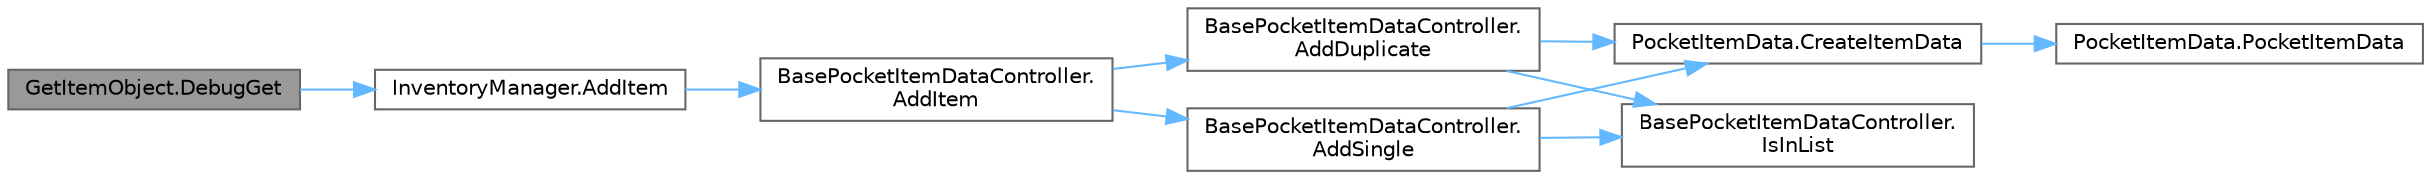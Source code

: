digraph "GetItemObject.DebugGet"
{
 // LATEX_PDF_SIZE
  bgcolor="transparent";
  edge [fontname=Helvetica,fontsize=10,labelfontname=Helvetica,labelfontsize=10];
  node [fontname=Helvetica,fontsize=10,shape=box,height=0.2,width=0.4];
  rankdir="LR";
  Node1 [id="Node000001",label="GetItemObject.DebugGet",height=0.2,width=0.4,color="gray40", fillcolor="grey60", style="filled", fontcolor="black",tooltip=" "];
  Node1 -> Node2 [id="edge10_Node000001_Node000002",color="steelblue1",style="solid",tooltip=" "];
  Node2 [id="Node000002",label="InventoryManager.AddItem",height=0.2,width=0.4,color="grey40", fillcolor="white", style="filled",URL="$class_inventory_manager.html#ad2bff3b02a0f3a6dcd036a9df1791034",tooltip="アイテムリストに引数アイテムを追加する"];
  Node2 -> Node3 [id="edge11_Node000002_Node000003",color="steelblue1",style="solid",tooltip=" "];
  Node3 [id="Node000003",label="BasePocketItemDataController.\lAddItem",height=0.2,width=0.4,color="grey40", fillcolor="white", style="filled",URL="$class_base_pocket_item_data_controller.html#abd39ac87c09a44451c2bb01c0eecfa09",tooltip="アイテムリストに引数アイテムを追加する"];
  Node3 -> Node4 [id="edge12_Node000003_Node000004",color="steelblue1",style="solid",tooltip=" "];
  Node4 [id="Node000004",label="BasePocketItemDataController.\lAddDuplicate",height=0.2,width=0.4,color="grey40", fillcolor="white", style="filled",URL="$class_base_pocket_item_data_controller.html#a9bd4df5915b5452cbd42dc0be56d081a",tooltip=" "];
  Node4 -> Node5 [id="edge13_Node000004_Node000005",color="steelblue1",style="solid",tooltip=" "];
  Node5 [id="Node000005",label="PocketItemData.CreateItemData",height=0.2,width=0.4,color="grey40", fillcolor="white", style="filled",URL="$class_pocket_item_data.html#a71242a159ba5815655935371c9b5f5ea",tooltip=" "];
  Node5 -> Node6 [id="edge14_Node000005_Node000006",color="steelblue1",style="solid",tooltip=" "];
  Node6 [id="Node000006",label="PocketItemData.PocketItemData",height=0.2,width=0.4,color="grey40", fillcolor="white", style="filled",URL="$class_pocket_item_data.html#ac02fc47a2895d9f217f962bf85c04da8",tooltip=" "];
  Node4 -> Node7 [id="edge15_Node000004_Node000007",color="steelblue1",style="solid",tooltip=" "];
  Node7 [id="Node000007",label="BasePocketItemDataController.\lIsInList",height=0.2,width=0.4,color="grey40", fillcolor="white", style="filled",URL="$class_base_pocket_item_data_controller.html#a43c662d00d00b34570fdf965fa70a970",tooltip="ポケット空き容量が最大数に達しているか確認するメソッド"];
  Node3 -> Node8 [id="edge16_Node000003_Node000008",color="steelblue1",style="solid",tooltip=" "];
  Node8 [id="Node000008",label="BasePocketItemDataController.\lAddSingle",height=0.2,width=0.4,color="grey40", fillcolor="white", style="filled",URL="$class_base_pocket_item_data_controller.html#aab4bb3f11f2783acd68ccc28c84b8049",tooltip=" "];
  Node8 -> Node5 [id="edge17_Node000008_Node000005",color="steelblue1",style="solid",tooltip=" "];
  Node8 -> Node7 [id="edge18_Node000008_Node000007",color="steelblue1",style="solid",tooltip=" "];
}
